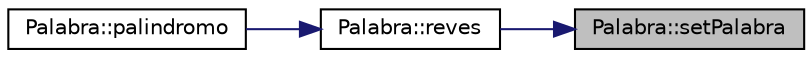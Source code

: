 digraph "Palabra::setPalabra"
{
 // LATEX_PDF_SIZE
  edge [fontname="Helvetica",fontsize="10",labelfontname="Helvetica",labelfontsize="10"];
  node [fontname="Helvetica",fontsize="10",shape=record];
  rankdir="RL";
  Node53 [label="Palabra::setPalabra",height=0.2,width=0.4,color="black", fillcolor="grey75", style="filled", fontcolor="black",tooltip=" "];
  Node53 -> Node54 [dir="back",color="midnightblue",fontsize="10",style="solid",fontname="Helvetica"];
  Node54 [label="Palabra::reves",height=0.2,width=0.4,color="black", fillcolor="white", style="filled",URL="$class_palabra.html#a1ac2bdf683c6d2ca352e49b56600a04f",tooltip=" "];
  Node54 -> Node55 [dir="back",color="midnightblue",fontsize="10",style="solid",fontname="Helvetica"];
  Node55 [label="Palabra::palindromo",height=0.2,width=0.4,color="black", fillcolor="white", style="filled",URL="$class_palabra.html#a9f1cabc568de7ddcc82ff4fc3c4799e9",tooltip=" "];
}
